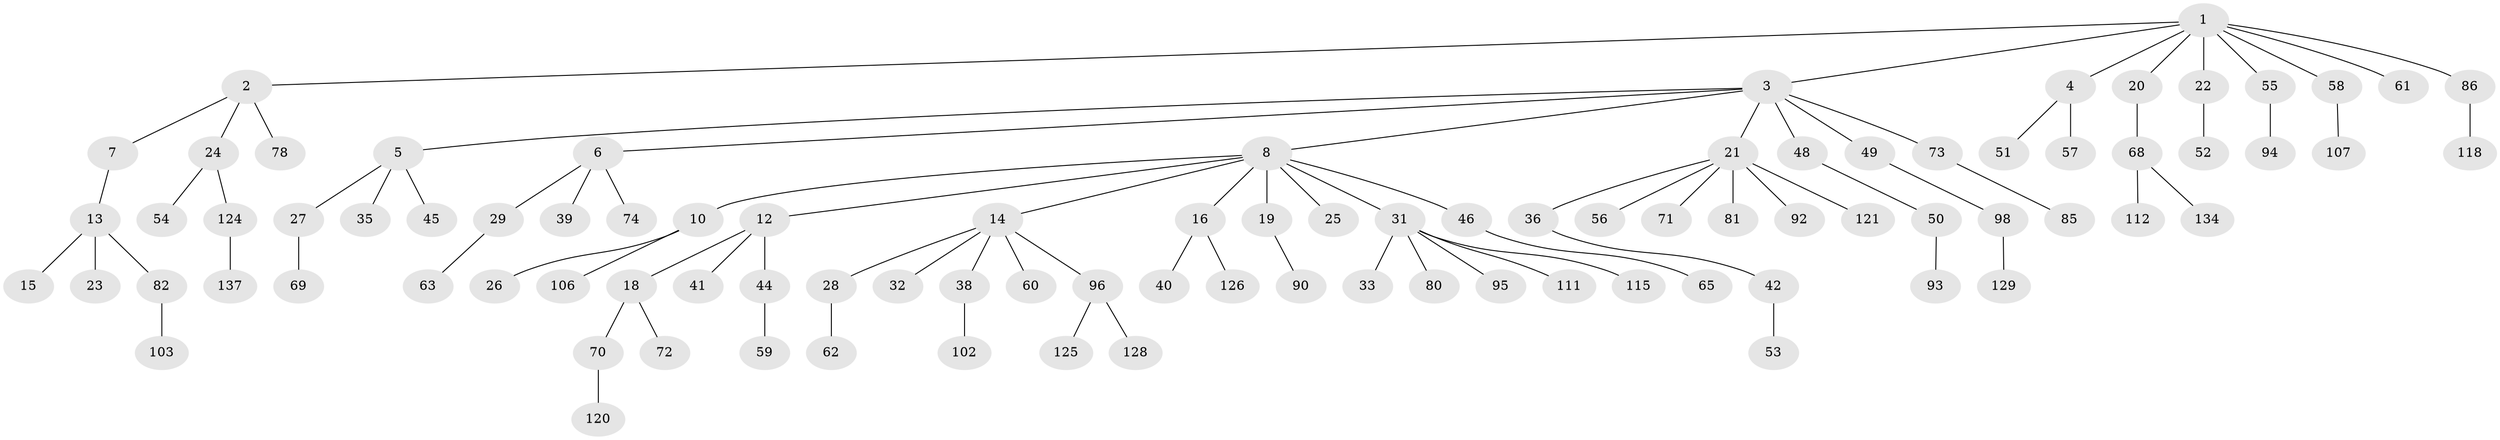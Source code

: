// Generated by graph-tools (version 1.1) at 2025/52/02/27/25 19:52:12]
// undirected, 93 vertices, 92 edges
graph export_dot {
graph [start="1"]
  node [color=gray90,style=filled];
  1 [super="+11"];
  2 [super="+135"];
  3 [super="+37"];
  4;
  5 [super="+97"];
  6 [super="+30"];
  7 [super="+104"];
  8 [super="+9"];
  10 [super="+43"];
  12 [super="+83"];
  13 [super="+17"];
  14 [super="+76"];
  15;
  16 [super="+110"];
  18 [super="+67"];
  19;
  20;
  21 [super="+34"];
  22 [super="+122"];
  23;
  24;
  25;
  26;
  27 [super="+119"];
  28 [super="+89"];
  29;
  31 [super="+47"];
  32;
  33 [super="+116"];
  35 [super="+101"];
  36;
  38 [super="+100"];
  39 [super="+139"];
  40;
  41 [super="+114"];
  42 [super="+79"];
  44;
  45 [super="+87"];
  46;
  48;
  49 [super="+140"];
  50 [super="+138"];
  51 [super="+66"];
  52 [super="+64"];
  53 [super="+133"];
  54 [super="+131"];
  55 [super="+88"];
  56;
  57;
  58;
  59 [super="+75"];
  60;
  61;
  62 [super="+113"];
  63 [super="+108"];
  65;
  68 [super="+77"];
  69;
  70 [super="+109"];
  71 [super="+123"];
  72;
  73 [super="+91"];
  74;
  78;
  80;
  81;
  82 [super="+84"];
  85;
  86 [super="+117"];
  90;
  92;
  93;
  94 [super="+99"];
  95;
  96 [super="+105"];
  98 [super="+127"];
  102;
  103 [super="+132"];
  106;
  107;
  111;
  112;
  115;
  118;
  120;
  121;
  124 [super="+136"];
  125;
  126;
  128 [super="+130"];
  129;
  134;
  137;
  1 -- 2;
  1 -- 3;
  1 -- 4;
  1 -- 22;
  1 -- 55;
  1 -- 58;
  1 -- 61;
  1 -- 86;
  1 -- 20;
  2 -- 7;
  2 -- 24;
  2 -- 78;
  3 -- 5;
  3 -- 6;
  3 -- 8;
  3 -- 21;
  3 -- 48;
  3 -- 49;
  3 -- 73;
  4 -- 51;
  4 -- 57;
  5 -- 27;
  5 -- 35;
  5 -- 45;
  6 -- 29;
  6 -- 74;
  6 -- 39;
  7 -- 13;
  8 -- 10;
  8 -- 14;
  8 -- 16;
  8 -- 19;
  8 -- 25;
  8 -- 12;
  8 -- 46;
  8 -- 31;
  10 -- 26;
  10 -- 106;
  12 -- 18;
  12 -- 41;
  12 -- 44;
  13 -- 15;
  13 -- 23;
  13 -- 82;
  14 -- 28;
  14 -- 32;
  14 -- 38;
  14 -- 60;
  14 -- 96;
  16 -- 40;
  16 -- 126;
  18 -- 72;
  18 -- 70;
  19 -- 90;
  20 -- 68;
  21 -- 81;
  21 -- 92;
  21 -- 36;
  21 -- 71;
  21 -- 56;
  21 -- 121;
  22 -- 52;
  24 -- 54;
  24 -- 124;
  27 -- 69;
  28 -- 62;
  29 -- 63;
  31 -- 33;
  31 -- 115;
  31 -- 80;
  31 -- 111;
  31 -- 95;
  36 -- 42;
  38 -- 102;
  42 -- 53;
  44 -- 59;
  46 -- 65;
  48 -- 50;
  49 -- 98;
  50 -- 93;
  55 -- 94;
  58 -- 107;
  68 -- 134;
  68 -- 112;
  70 -- 120;
  73 -- 85;
  82 -- 103;
  86 -- 118;
  96 -- 125;
  96 -- 128;
  98 -- 129;
  124 -- 137;
}
